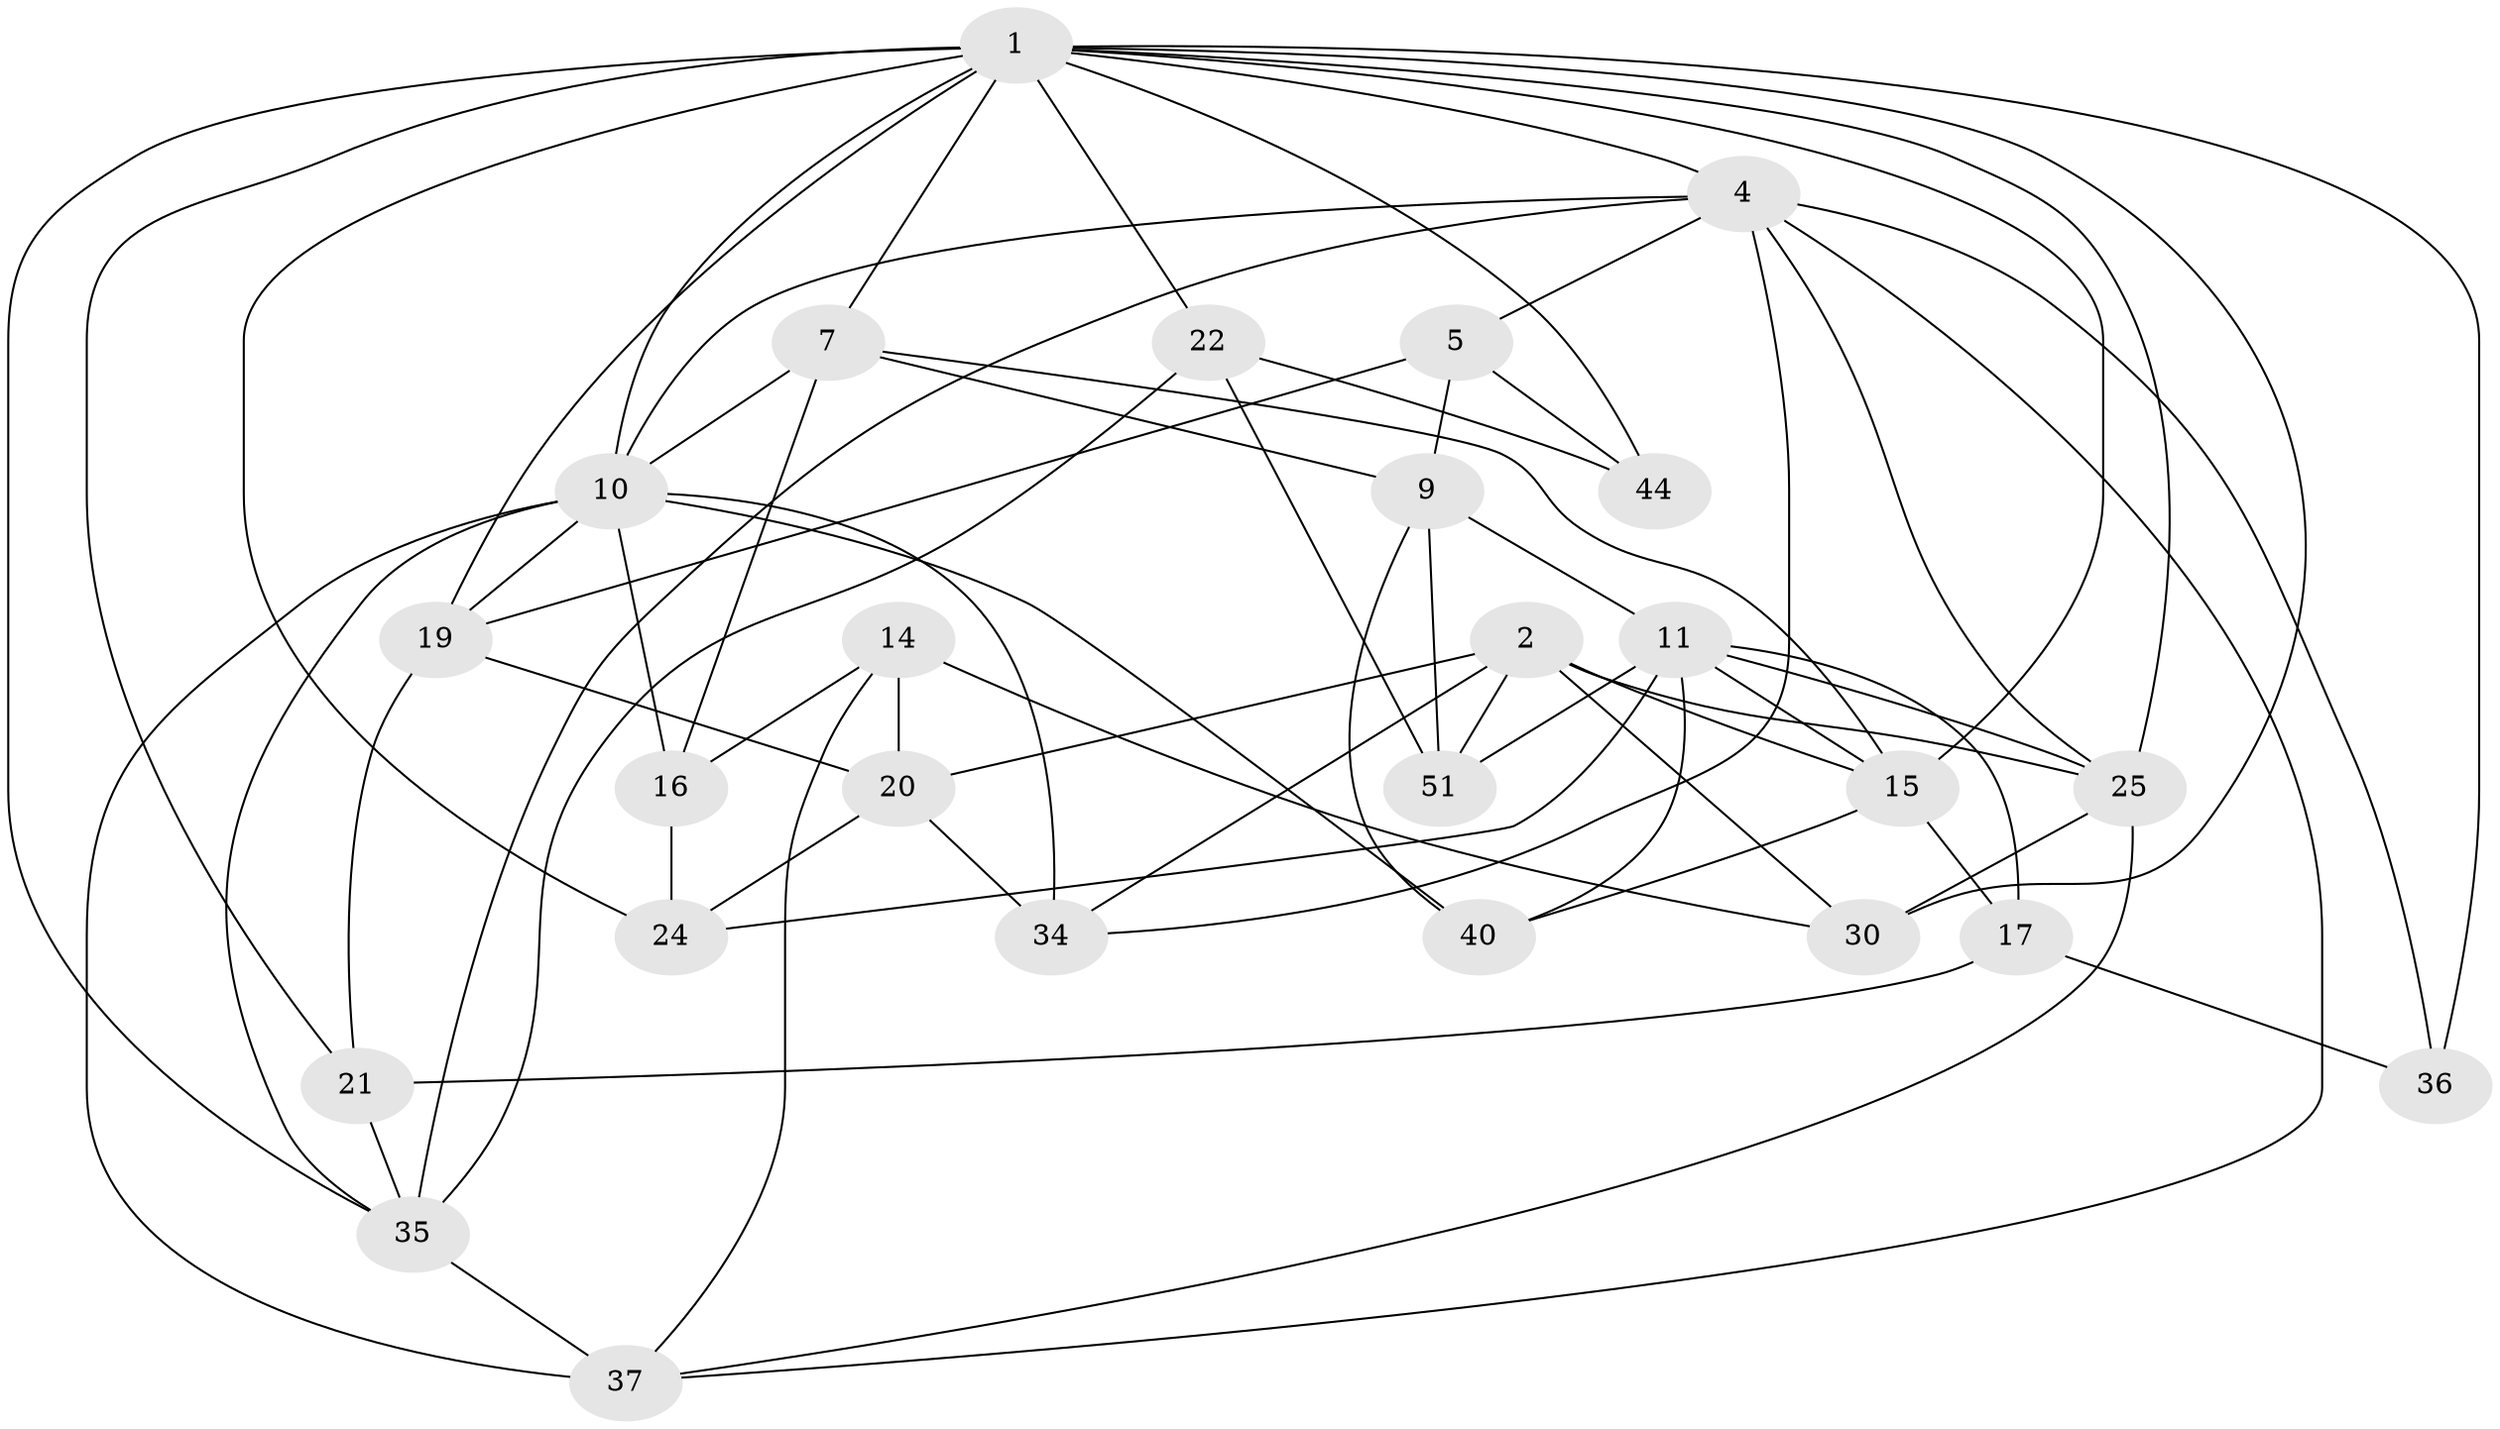 // original degree distribution, {4: 1.0}
// Generated by graph-tools (version 1.1) at 2025/16/03/09/25 04:16:23]
// undirected, 26 vertices, 68 edges
graph export_dot {
graph [start="1"]
  node [color=gray90,style=filled];
  1 [super="+23+28+3+8"];
  2 [super="+27"];
  4 [super="+6"];
  5;
  7 [super="+42"];
  9 [super="+12"];
  10 [super="+48+13"];
  11 [super="+46+41"];
  14;
  15 [super="+26+18"];
  16;
  17 [super="+29"];
  19 [super="+45"];
  20 [super="+43"];
  21;
  22;
  24;
  25 [super="+49"];
  30;
  34;
  35 [super="+52"];
  36;
  37 [super="+47"];
  40 [super="+50"];
  44;
  51;
  1 -- 36;
  1 -- 19 [weight=2];
  1 -- 35;
  1 -- 15;
  1 -- 21;
  1 -- 22;
  1 -- 7 [weight=2];
  1 -- 44 [weight=2];
  1 -- 30;
  1 -- 24;
  1 -- 10;
  1 -- 25;
  1 -- 4;
  2 -- 51;
  2 -- 20 [weight=2];
  2 -- 15 [weight=2];
  2 -- 34;
  2 -- 25;
  2 -- 30;
  4 -- 36;
  4 -- 5;
  4 -- 25;
  4 -- 34;
  4 -- 35;
  4 -- 37;
  4 -- 10;
  5 -- 19;
  5 -- 44;
  5 -- 9;
  7 -- 16;
  7 -- 10;
  7 -- 9;
  7 -- 15;
  9 -- 40 [weight=2];
  9 -- 51;
  9 -- 11;
  10 -- 35;
  10 -- 19;
  10 -- 16;
  10 -- 40;
  10 -- 34;
  10 -- 37 [weight=2];
  11 -- 40;
  11 -- 51;
  11 -- 15;
  11 -- 24;
  11 -- 17 [weight=2];
  11 -- 25;
  14 -- 30;
  14 -- 37;
  14 -- 16;
  14 -- 20;
  15 -- 40 [weight=2];
  15 -- 17;
  16 -- 24;
  17 -- 21;
  17 -- 36 [weight=2];
  19 -- 20;
  19 -- 21;
  20 -- 34;
  20 -- 24;
  21 -- 35;
  22 -- 35;
  22 -- 44;
  22 -- 51;
  25 -- 30;
  25 -- 37;
  35 -- 37;
}
